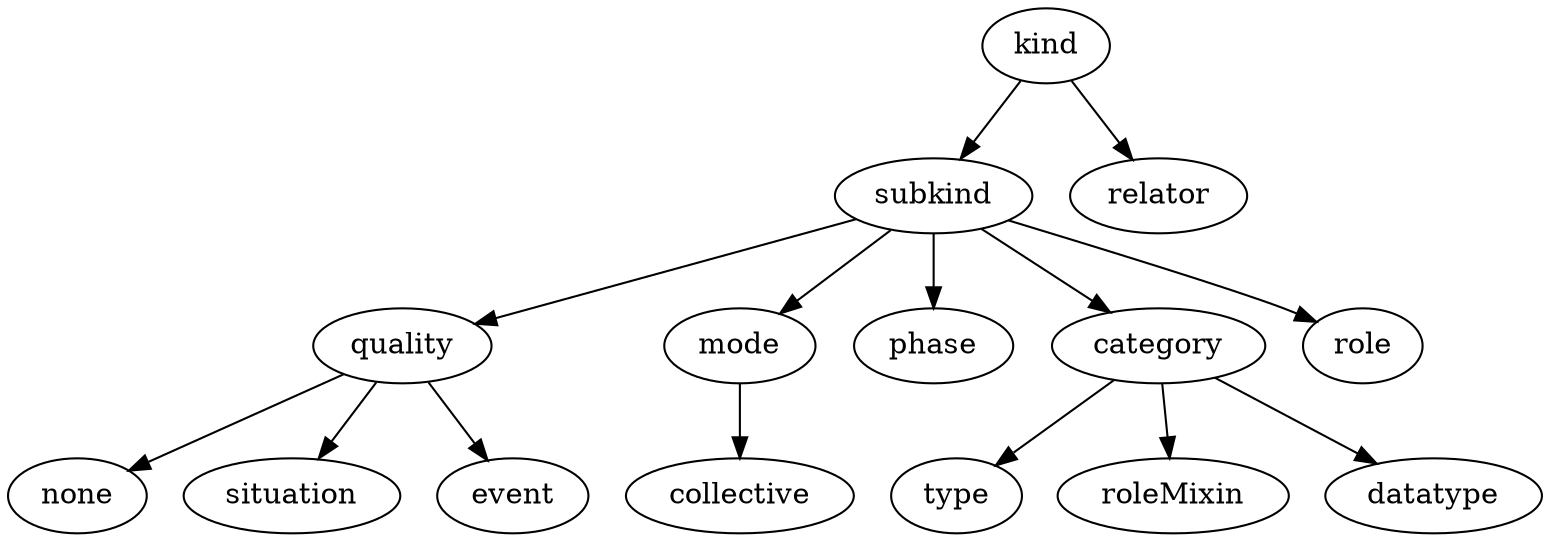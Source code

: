 strict digraph {
kind;
subkind;
relator;
quality;
mode;
phase;
category;
role;
none;
situation;
event;
type;
roleMixin;
datatype;
collective;
kind -> subkind;
kind -> relator;
subkind -> quality;
subkind -> mode;
subkind -> phase;
subkind -> category;
subkind -> role;
quality -> none;
quality -> situation;
quality -> event;
mode -> collective;
category -> type;
category -> roleMixin;
category -> datatype;
}
